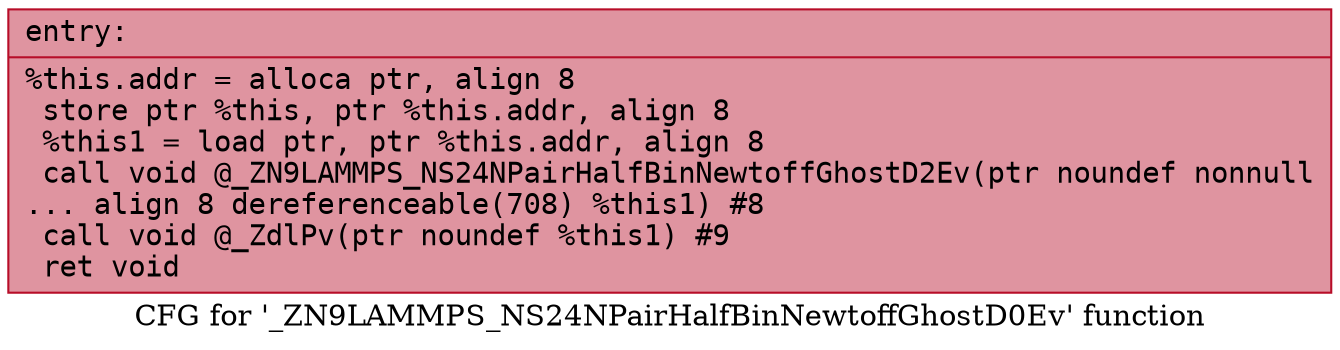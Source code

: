 digraph "CFG for '_ZN9LAMMPS_NS24NPairHalfBinNewtoffGhostD0Ev' function" {
	label="CFG for '_ZN9LAMMPS_NS24NPairHalfBinNewtoffGhostD0Ev' function";

	Node0x55c9245a9e90 [shape=record,color="#b70d28ff", style=filled, fillcolor="#b70d2870" fontname="Courier",label="{entry:\l|  %this.addr = alloca ptr, align 8\l  store ptr %this, ptr %this.addr, align 8\l  %this1 = load ptr, ptr %this.addr, align 8\l  call void @_ZN9LAMMPS_NS24NPairHalfBinNewtoffGhostD2Ev(ptr noundef nonnull\l... align 8 dereferenceable(708) %this1) #8\l  call void @_ZdlPv(ptr noundef %this1) #9\l  ret void\l}"];
}

